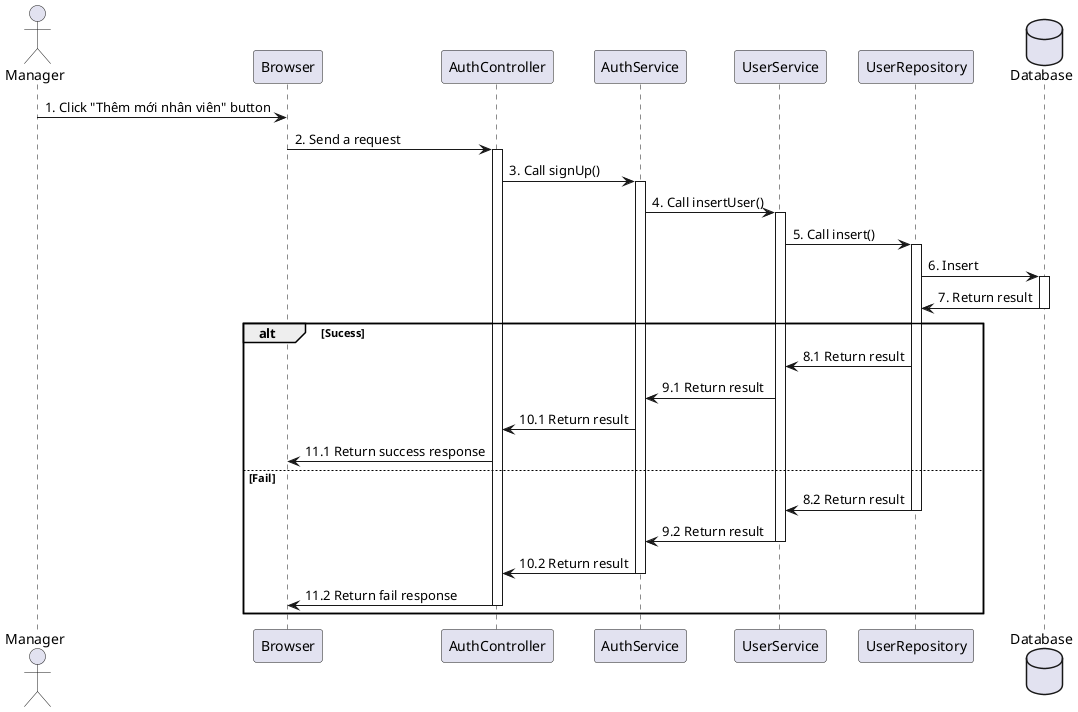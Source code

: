 @startuml
actor Manager as Manager

participant Browser as a
participant AuthController as b
participant AuthService as c
participant UserService as d
participant UserRepository as e
database Database as f

Manager -> a: 1. Click "Thêm mới nhân viên" button
a -> b++: 2. Send a request
b -> c++: 3. Call signUp()
c -> d++: 4. Call insertUser()
d -> e++: 5. Call insert()
e -> f++: 6. Insert

f -> e--: 7. Return result

alt Sucess
    e -> d: 8.1 Return result
    d -> c: 9.1 Return result
    c -> b: 10.1 Return result
    b -> a: 11.1 Return success response
else Fail
    e -> d--: 8.2 Return result
    d -> c--: 9.2 Return result
    c -> b--: 10.2 Return result
    b -> a--: 11.2 Return fail response
end
@enduml
